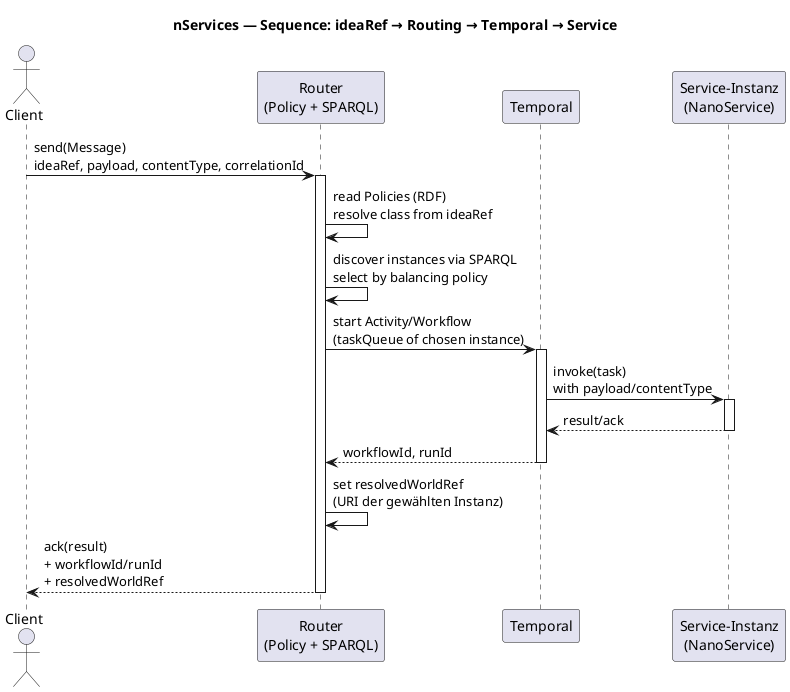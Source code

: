 @startuml
title nServices — Sequence: ideaRef → Routing → Temporal → Service

actor Client
participant "Router\n(Policy + SPARQL)" as Router
participant "Temporal" as Temporal
participant "Service-Instanz\n(NanoService)" as Service

Client -> Router : send(Message)\nideaRef, payload, contentType, correlationId
activate Router

Router -> Router : read Policies (RDF)\nresolve class from ideaRef
Router -> Router : discover instances via SPARQL\nselect by balancing policy
Router -> Temporal : start Activity/Workflow\n(taskQueue of chosen instance)
activate Temporal

Temporal -> Service : invoke(task)\nwith payload/contentType
activate Service
Service --> Temporal : result/ack
deactivate Service

Temporal --> Router : workflowId, runId
deactivate Temporal

Router -> Router : set resolvedWorldRef\n(URI der gewählten Instanz)
Router --> Client : ack(result)\n+ workflowId/runId\n+ resolvedWorldRef
deactivate Router
@enduml